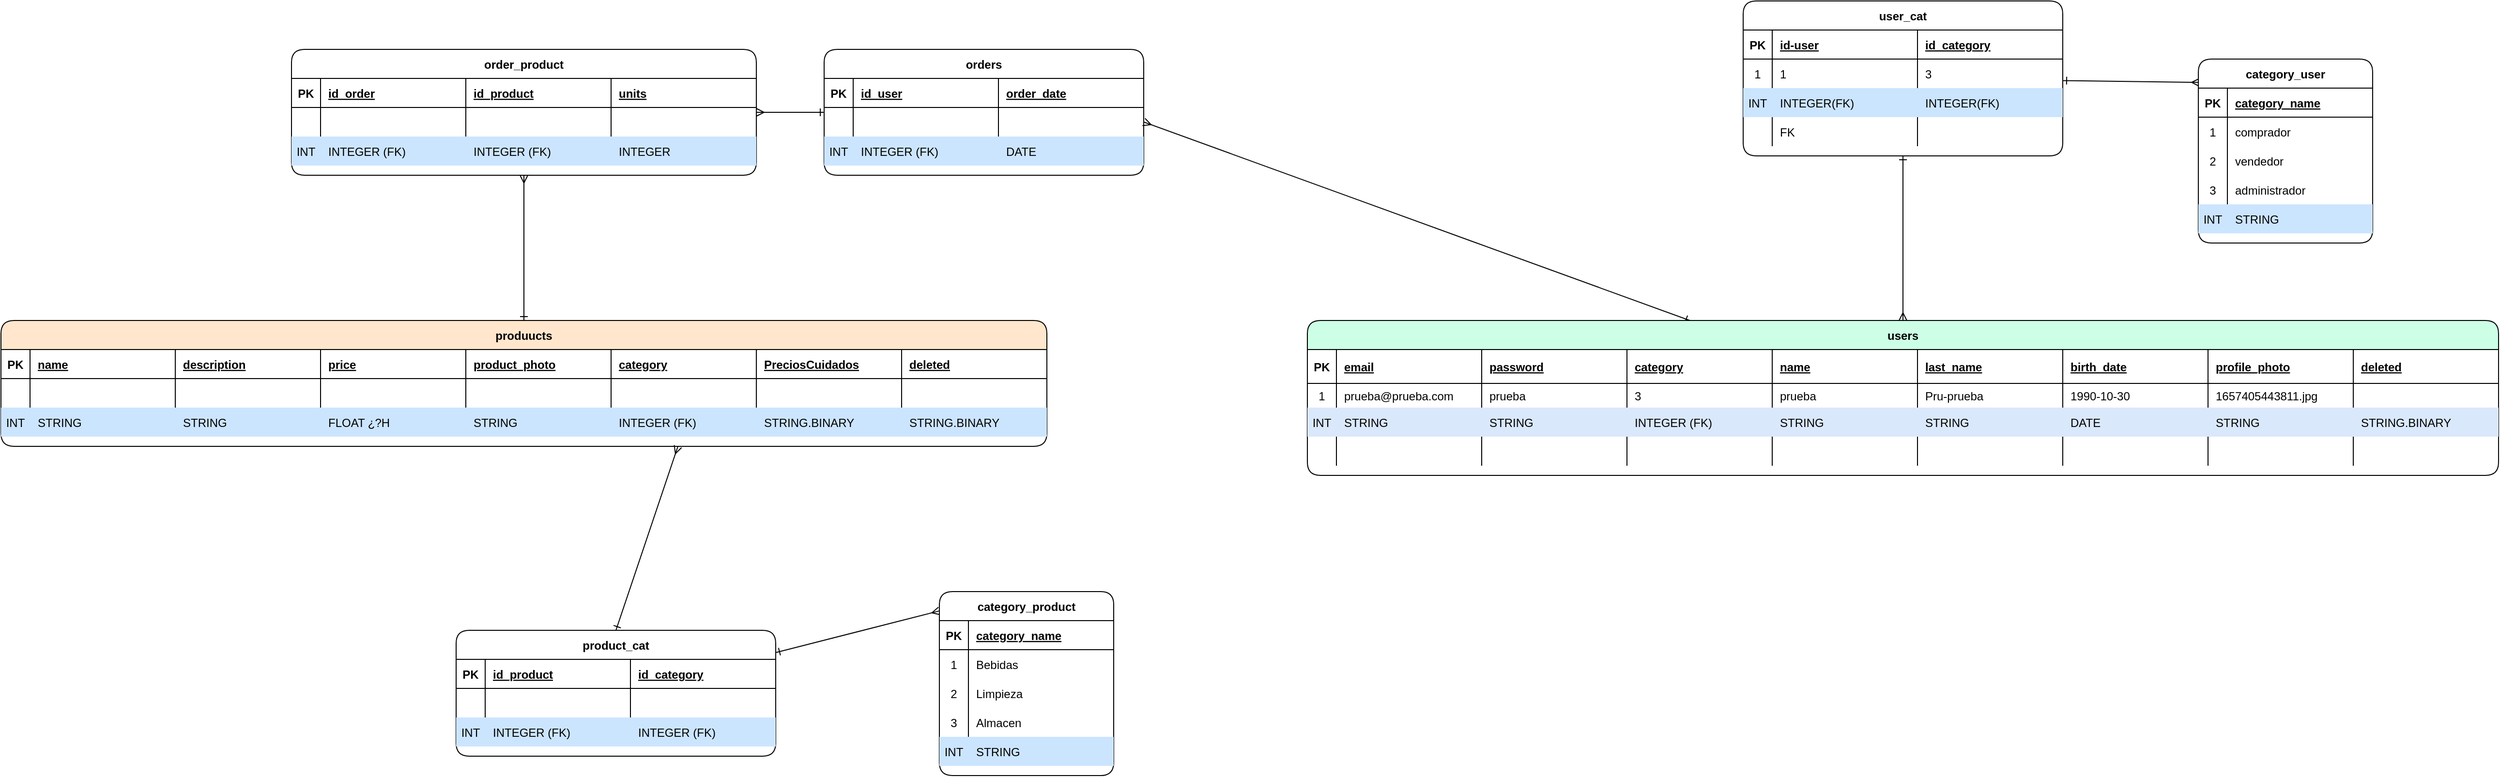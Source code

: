 <mxfile version="20.2.0" type="device"><diagram id="ML8vvnoUHWW7_zt8eiBp" name="Página-1"><mxGraphModel dx="5209" dy="1873" grid="1" gridSize="10" guides="1" tooltips="1" connect="1" arrows="1" fold="1" page="1" pageScale="1" pageWidth="827" pageHeight="1169" math="0" shadow="0"><root><mxCell id="0"/><mxCell id="1" parent="0"/><mxCell id="_Zg2dZvcZJ-dW3IkxhzE-44" style="rounded=0;orthogonalLoop=1;jettySize=auto;html=1;endArrow=ERmany;endFill=0;startArrow=ERone;startFill=0;entryX=0.006;entryY=0.127;entryDx=0;entryDy=0;entryPerimeter=0;" parent="1" source="_Zg2dZvcZJ-dW3IkxhzE-173" target="_Zg2dZvcZJ-dW3IkxhzE-190" edge="1"><mxGeometry relative="1" as="geometry"><mxPoint x="495.0" y="-3.636" as="targetPoint"/><mxPoint x="170" y="40" as="sourcePoint"/></mxGeometry></mxCell><mxCell id="_Zg2dZvcZJ-dW3IkxhzE-116" style="edgeStyle=none;rounded=0;orthogonalLoop=1;jettySize=auto;html=1;startArrow=ERmany;startFill=0;endArrow=ERone;endFill=0;entryX=0.5;entryY=0;entryDx=0;entryDy=0;" parent="1" target="OZj-NjnD5PyGiq6XhZrw-50" edge="1"><mxGeometry relative="1" as="geometry"><mxPoint x="-860" y="490" as="sourcePoint"/><Array as="points"/></mxGeometry></mxCell><mxCell id="_Zg2dZvcZJ-dW3IkxhzE-114" style="edgeStyle=none;rounded=0;orthogonalLoop=1;jettySize=auto;html=1;startArrow=ERone;startFill=0;endArrow=ERmany;endFill=0;" parent="1" source="_Zg2dZvcZJ-dW3IkxhzE-204" target="OZj-NjnD5PyGiq6XhZrw-85" edge="1"><mxGeometry relative="1" as="geometry"><Array as="points"/><mxPoint x="-320" y="180" as="sourcePoint"/></mxGeometry></mxCell><mxCell id="_Zg2dZvcZJ-dW3IkxhzE-168" style="edgeStyle=none;rounded=0;orthogonalLoop=1;jettySize=auto;html=1;startArrow=ERone;startFill=0;endArrow=ERmany;endFill=0;" parent="1" source="OZj-NjnD5PyGiq6XhZrw-17" target="OZj-NjnD5PyGiq6XhZrw-85" edge="1"><mxGeometry relative="1" as="geometry"><mxPoint x="-1080" y="20" as="targetPoint"/><mxPoint x="-1147.1" y="351.77" as="sourcePoint"/></mxGeometry></mxCell><mxCell id="_Zg2dZvcZJ-dW3IkxhzE-113" style="edgeStyle=none;rounded=0;orthogonalLoop=1;jettySize=auto;html=1;endArrow=ERmany;endFill=0;startArrow=ERone;startFill=0;entryX=1;entryY=0.5;entryDx=0;entryDy=0;" parent="1" source="_Zg2dZvcZJ-dW3IkxhzE-134" target="_Zg2dZvcZJ-dW3IkxhzE-214" edge="1"><mxGeometry relative="1" as="geometry"><mxPoint x="-10" y="250" as="sourcePoint"/></mxGeometry></mxCell><mxCell id="_Zg2dZvcZJ-dW3IkxhzE-109" style="rounded=0;orthogonalLoop=1;jettySize=auto;html=1;endArrow=ERmany;endFill=0;startArrow=ERone;startFill=0;entryX=0;entryY=0.105;entryDx=0;entryDy=0;entryPerimeter=0;" parent="1" target="OZj-NjnD5PyGiq6XhZrw-128" edge="1" source="OZj-NjnD5PyGiq6XhZrw-50"><mxGeometry relative="1" as="geometry"><mxPoint x="-430" y="720" as="targetPoint"/><mxPoint x="-865" y="730" as="sourcePoint"/></mxGeometry></mxCell><mxCell id="_Zg2dZvcZJ-dW3IkxhzE-134" value="users" style="shape=table;startSize=30;container=1;collapsible=1;childLayout=tableLayout;fixedRows=1;rowLines=0;fontStyle=1;align=center;resizeLast=1;rounded=1;fillColor=#CCFFE6;" parent="1" vertex="1"><mxGeometry x="-210" y="360" width="1230" height="160" as="geometry"><mxRectangle x="-170" y="370" width="90" height="30" as="alternateBounds"/></mxGeometry></mxCell><mxCell id="_Zg2dZvcZJ-dW3IkxhzE-135" value="" style="shape=tableRow;horizontal=0;startSize=0;swimlaneHead=0;swimlaneBody=0;fillColor=none;collapsible=0;dropTarget=0;points=[[0,0.5],[1,0.5]];portConstraint=eastwest;top=0;left=0;right=0;bottom=1;rounded=1;" parent="_Zg2dZvcZJ-dW3IkxhzE-134" vertex="1"><mxGeometry y="30" width="1230" height="35" as="geometry"/></mxCell><mxCell id="_Zg2dZvcZJ-dW3IkxhzE-136" value="PK" style="shape=partialRectangle;connectable=0;fillColor=none;top=0;left=0;bottom=0;right=0;fontStyle=1;overflow=hidden;rounded=1;" parent="_Zg2dZvcZJ-dW3IkxhzE-135" vertex="1"><mxGeometry width="30" height="35" as="geometry"><mxRectangle width="30" height="35" as="alternateBounds"/></mxGeometry></mxCell><mxCell id="_Zg2dZvcZJ-dW3IkxhzE-137" value="email" style="shape=partialRectangle;connectable=0;fillColor=none;top=0;left=0;bottom=0;right=0;align=left;spacingLeft=6;fontStyle=5;overflow=hidden;rounded=1;" parent="_Zg2dZvcZJ-dW3IkxhzE-135" vertex="1"><mxGeometry x="30" width="150" height="35" as="geometry"><mxRectangle width="150" height="35" as="alternateBounds"/></mxGeometry></mxCell><mxCell id="_Zg2dZvcZJ-dW3IkxhzE-148" value="password" style="shape=partialRectangle;connectable=0;fillColor=none;top=0;left=0;bottom=0;right=0;align=left;spacingLeft=6;fontStyle=5;overflow=hidden;rounded=1;" parent="_Zg2dZvcZJ-dW3IkxhzE-135" vertex="1"><mxGeometry x="180" width="150" height="35" as="geometry"><mxRectangle width="150" height="35" as="alternateBounds"/></mxGeometry></mxCell><mxCell id="_Zg2dZvcZJ-dW3IkxhzE-164" value="category" style="shape=partialRectangle;connectable=0;fillColor=none;top=0;left=0;bottom=0;right=0;align=left;spacingLeft=6;fontStyle=5;overflow=hidden;rounded=1;" parent="_Zg2dZvcZJ-dW3IkxhzE-135" vertex="1"><mxGeometry x="330" width="150" height="35" as="geometry"><mxRectangle width="150" height="35" as="alternateBounds"/></mxGeometry></mxCell><mxCell id="_Zg2dZvcZJ-dW3IkxhzE-160" value="name" style="shape=partialRectangle;connectable=0;fillColor=none;top=0;left=0;bottom=0;right=0;align=left;spacingLeft=6;fontStyle=5;overflow=hidden;rounded=1;" parent="_Zg2dZvcZJ-dW3IkxhzE-135" vertex="1"><mxGeometry x="480" width="150" height="35" as="geometry"><mxRectangle width="150" height="35" as="alternateBounds"/></mxGeometry></mxCell><mxCell id="_Zg2dZvcZJ-dW3IkxhzE-156" value="last_name" style="shape=partialRectangle;connectable=0;fillColor=none;top=0;left=0;bottom=0;right=0;align=left;spacingLeft=6;fontStyle=5;overflow=hidden;rounded=1;" parent="_Zg2dZvcZJ-dW3IkxhzE-135" vertex="1"><mxGeometry x="630" width="150" height="35" as="geometry"><mxRectangle width="150" height="35" as="alternateBounds"/></mxGeometry></mxCell><mxCell id="_Zg2dZvcZJ-dW3IkxhzE-152" value="birth_date" style="shape=partialRectangle;connectable=0;fillColor=none;top=0;left=0;bottom=0;right=0;align=left;spacingLeft=6;fontStyle=5;overflow=hidden;rounded=1;" parent="_Zg2dZvcZJ-dW3IkxhzE-135" vertex="1"><mxGeometry x="780" width="150" height="35" as="geometry"><mxRectangle width="150" height="35" as="alternateBounds"/></mxGeometry></mxCell><mxCell id="_Zg2dZvcZJ-dW3IkxhzE-169" value="profile_photo" style="shape=partialRectangle;connectable=0;fillColor=none;top=0;left=0;bottom=0;right=0;align=left;spacingLeft=6;fontStyle=5;overflow=hidden;rounded=1;" parent="_Zg2dZvcZJ-dW3IkxhzE-135" vertex="1"><mxGeometry x="930" width="150" height="35" as="geometry"><mxRectangle width="150" height="35" as="alternateBounds"/></mxGeometry></mxCell><mxCell id="OZj-NjnD5PyGiq6XhZrw-147" value="deleted" style="shape=partialRectangle;connectable=0;fillColor=none;top=0;left=0;bottom=0;right=0;align=left;spacingLeft=6;fontStyle=5;overflow=hidden;rounded=1;" vertex="1" parent="_Zg2dZvcZJ-dW3IkxhzE-135"><mxGeometry x="1080" width="150" height="35" as="geometry"><mxRectangle width="150" height="35" as="alternateBounds"/></mxGeometry></mxCell><mxCell id="_Zg2dZvcZJ-dW3IkxhzE-138" value="" style="shape=tableRow;horizontal=0;startSize=0;swimlaneHead=0;swimlaneBody=0;fillColor=none;collapsible=0;dropTarget=0;points=[[0,0.5],[1,0.5]];portConstraint=eastwest;top=0;left=0;right=0;bottom=0;rounded=1;" parent="_Zg2dZvcZJ-dW3IkxhzE-134" vertex="1"><mxGeometry y="65" width="1230" height="25" as="geometry"/></mxCell><mxCell id="_Zg2dZvcZJ-dW3IkxhzE-139" value="1" style="shape=partialRectangle;connectable=0;fillColor=none;top=0;left=0;bottom=0;right=0;editable=1;overflow=hidden;rounded=1;" parent="_Zg2dZvcZJ-dW3IkxhzE-138" vertex="1"><mxGeometry width="30" height="25" as="geometry"><mxRectangle width="30" height="25" as="alternateBounds"/></mxGeometry></mxCell><mxCell id="_Zg2dZvcZJ-dW3IkxhzE-140" value="prueba@prueba.com" style="shape=partialRectangle;connectable=0;fillColor=none;top=0;left=0;bottom=0;right=0;align=left;spacingLeft=6;overflow=hidden;rounded=1;" parent="_Zg2dZvcZJ-dW3IkxhzE-138" vertex="1"><mxGeometry x="30" width="150" height="25" as="geometry"><mxRectangle width="150" height="25" as="alternateBounds"/></mxGeometry></mxCell><mxCell id="_Zg2dZvcZJ-dW3IkxhzE-149" value="prueba" style="shape=partialRectangle;connectable=0;fillColor=none;top=0;left=0;bottom=0;right=0;align=left;spacingLeft=6;overflow=hidden;rounded=1;" parent="_Zg2dZvcZJ-dW3IkxhzE-138" vertex="1"><mxGeometry x="180" width="150" height="25" as="geometry"><mxRectangle width="150" height="25" as="alternateBounds"/></mxGeometry></mxCell><mxCell id="_Zg2dZvcZJ-dW3IkxhzE-165" value="3" style="shape=partialRectangle;connectable=0;fillColor=none;top=0;left=0;bottom=0;right=0;align=left;spacingLeft=6;overflow=hidden;rounded=1;" parent="_Zg2dZvcZJ-dW3IkxhzE-138" vertex="1"><mxGeometry x="330" width="150" height="25" as="geometry"><mxRectangle width="150" height="25" as="alternateBounds"/></mxGeometry></mxCell><mxCell id="_Zg2dZvcZJ-dW3IkxhzE-161" value="prueba" style="shape=partialRectangle;connectable=0;fillColor=none;top=0;left=0;bottom=0;right=0;align=left;spacingLeft=6;overflow=hidden;rounded=1;" parent="_Zg2dZvcZJ-dW3IkxhzE-138" vertex="1"><mxGeometry x="480" width="150" height="25" as="geometry"><mxRectangle width="150" height="25" as="alternateBounds"/></mxGeometry></mxCell><mxCell id="_Zg2dZvcZJ-dW3IkxhzE-157" value="Pru-prueba" style="shape=partialRectangle;connectable=0;fillColor=none;top=0;left=0;bottom=0;right=0;align=left;spacingLeft=6;overflow=hidden;rounded=1;" parent="_Zg2dZvcZJ-dW3IkxhzE-138" vertex="1"><mxGeometry x="630" width="150" height="25" as="geometry"><mxRectangle width="150" height="25" as="alternateBounds"/></mxGeometry></mxCell><mxCell id="_Zg2dZvcZJ-dW3IkxhzE-153" value="1990-10-30" style="shape=partialRectangle;connectable=0;fillColor=none;top=0;left=0;bottom=0;right=0;align=left;spacingLeft=6;overflow=hidden;rounded=1;" parent="_Zg2dZvcZJ-dW3IkxhzE-138" vertex="1"><mxGeometry x="780" width="150" height="25" as="geometry"><mxRectangle width="150" height="25" as="alternateBounds"/></mxGeometry></mxCell><mxCell id="_Zg2dZvcZJ-dW3IkxhzE-170" value="1657405443811.jpg" style="shape=partialRectangle;connectable=0;fillColor=none;top=0;left=0;bottom=0;right=0;align=left;spacingLeft=6;overflow=hidden;rounded=1;" parent="_Zg2dZvcZJ-dW3IkxhzE-138" vertex="1"><mxGeometry x="930" width="150" height="25" as="geometry"><mxRectangle width="150" height="25" as="alternateBounds"/></mxGeometry></mxCell><mxCell id="OZj-NjnD5PyGiq6XhZrw-148" style="shape=partialRectangle;connectable=0;fillColor=none;top=0;left=0;bottom=0;right=0;align=left;spacingLeft=6;overflow=hidden;rounded=1;" vertex="1" parent="_Zg2dZvcZJ-dW3IkxhzE-138"><mxGeometry x="1080" width="150" height="25" as="geometry"><mxRectangle width="150" height="25" as="alternateBounds"/></mxGeometry></mxCell><mxCell id="_Zg2dZvcZJ-dW3IkxhzE-141" value="" style="shape=tableRow;horizontal=0;startSize=0;swimlaneHead=0;swimlaneBody=0;fillColor=none;collapsible=0;dropTarget=0;points=[[0,0.5],[1,0.5]];portConstraint=eastwest;top=0;left=0;right=0;bottom=0;rounded=1;" parent="_Zg2dZvcZJ-dW3IkxhzE-134" vertex="1"><mxGeometry y="90" width="1230" height="30" as="geometry"/></mxCell><mxCell id="_Zg2dZvcZJ-dW3IkxhzE-142" value="INT" style="shape=partialRectangle;connectable=0;fillColor=#dae8fc;top=0;left=0;bottom=0;right=0;editable=1;overflow=hidden;rounded=1;strokeColor=#6c8ebf;" parent="_Zg2dZvcZJ-dW3IkxhzE-141" vertex="1"><mxGeometry width="30" height="30" as="geometry"><mxRectangle width="30" height="30" as="alternateBounds"/></mxGeometry></mxCell><mxCell id="_Zg2dZvcZJ-dW3IkxhzE-143" value="STRING" style="shape=partialRectangle;connectable=0;fillColor=#dae8fc;top=0;left=0;bottom=0;right=0;align=left;spacingLeft=6;overflow=hidden;rounded=1;strokeColor=#6c8ebf;" parent="_Zg2dZvcZJ-dW3IkxhzE-141" vertex="1"><mxGeometry x="30" width="150" height="30" as="geometry"><mxRectangle width="150" height="30" as="alternateBounds"/></mxGeometry></mxCell><mxCell id="_Zg2dZvcZJ-dW3IkxhzE-150" value="STRING" style="shape=partialRectangle;connectable=0;fillColor=#dae8fc;top=0;left=0;bottom=0;right=0;align=left;spacingLeft=6;overflow=hidden;rounded=1;strokeColor=#6c8ebf;" parent="_Zg2dZvcZJ-dW3IkxhzE-141" vertex="1"><mxGeometry x="180" width="150" height="30" as="geometry"><mxRectangle width="150" height="30" as="alternateBounds"/></mxGeometry></mxCell><mxCell id="_Zg2dZvcZJ-dW3IkxhzE-166" value="INTEGER (FK)" style="shape=partialRectangle;connectable=0;fillColor=#dae8fc;top=0;left=0;bottom=0;right=0;align=left;spacingLeft=6;overflow=hidden;rounded=1;strokeColor=#6c8ebf;" parent="_Zg2dZvcZJ-dW3IkxhzE-141" vertex="1"><mxGeometry x="330" width="150" height="30" as="geometry"><mxRectangle width="150" height="30" as="alternateBounds"/></mxGeometry></mxCell><mxCell id="_Zg2dZvcZJ-dW3IkxhzE-162" value="STRING" style="shape=partialRectangle;connectable=0;fillColor=#dae8fc;top=0;left=0;bottom=0;right=0;align=left;spacingLeft=6;overflow=hidden;rounded=1;strokeColor=#6c8ebf;" parent="_Zg2dZvcZJ-dW3IkxhzE-141" vertex="1"><mxGeometry x="480" width="150" height="30" as="geometry"><mxRectangle width="150" height="30" as="alternateBounds"/></mxGeometry></mxCell><mxCell id="_Zg2dZvcZJ-dW3IkxhzE-158" value="STRING" style="shape=partialRectangle;connectable=0;fillColor=#dae8fc;top=0;left=0;bottom=0;right=0;align=left;spacingLeft=6;overflow=hidden;rounded=1;strokeColor=#6c8ebf;" parent="_Zg2dZvcZJ-dW3IkxhzE-141" vertex="1"><mxGeometry x="630" width="150" height="30" as="geometry"><mxRectangle width="150" height="30" as="alternateBounds"/></mxGeometry></mxCell><mxCell id="_Zg2dZvcZJ-dW3IkxhzE-154" value="DATE" style="shape=partialRectangle;connectable=0;fillColor=#dae8fc;top=0;left=0;bottom=0;right=0;align=left;spacingLeft=6;overflow=hidden;rounded=1;strokeColor=#6c8ebf;" parent="_Zg2dZvcZJ-dW3IkxhzE-141" vertex="1"><mxGeometry x="780" width="150" height="30" as="geometry"><mxRectangle width="150" height="30" as="alternateBounds"/></mxGeometry></mxCell><mxCell id="_Zg2dZvcZJ-dW3IkxhzE-171" value="STRING" style="shape=partialRectangle;connectable=0;fillColor=#dae8fc;top=0;left=0;bottom=0;right=0;align=left;spacingLeft=6;overflow=hidden;rounded=1;strokeColor=#6c8ebf;" parent="_Zg2dZvcZJ-dW3IkxhzE-141" vertex="1"><mxGeometry x="930" width="150" height="30" as="geometry"><mxRectangle width="150" height="30" as="alternateBounds"/></mxGeometry></mxCell><mxCell id="OZj-NjnD5PyGiq6XhZrw-149" value="STRING.BINARY " style="shape=partialRectangle;connectable=0;fillColor=#dae8fc;top=0;left=0;bottom=0;right=0;align=left;spacingLeft=6;overflow=hidden;rounded=1;strokeColor=#6c8ebf;" vertex="1" parent="_Zg2dZvcZJ-dW3IkxhzE-141"><mxGeometry x="1080" width="150" height="30" as="geometry"><mxRectangle width="150" height="30" as="alternateBounds"/></mxGeometry></mxCell><mxCell id="_Zg2dZvcZJ-dW3IkxhzE-144" value="" style="shape=tableRow;horizontal=0;startSize=0;swimlaneHead=0;swimlaneBody=0;fillColor=none;collapsible=0;dropTarget=0;points=[[0,0.5],[1,0.5]];portConstraint=eastwest;top=0;left=0;right=0;bottom=0;rounded=1;" parent="_Zg2dZvcZJ-dW3IkxhzE-134" vertex="1"><mxGeometry y="120" width="1230" height="30" as="geometry"/></mxCell><mxCell id="_Zg2dZvcZJ-dW3IkxhzE-145" value="" style="shape=partialRectangle;connectable=0;fillColor=none;top=0;left=0;bottom=0;right=0;editable=1;overflow=hidden;rounded=1;" parent="_Zg2dZvcZJ-dW3IkxhzE-144" vertex="1"><mxGeometry width="30" height="30" as="geometry"><mxRectangle width="30" height="30" as="alternateBounds"/></mxGeometry></mxCell><mxCell id="_Zg2dZvcZJ-dW3IkxhzE-146" value="" style="shape=partialRectangle;connectable=0;fillColor=none;top=0;left=0;bottom=0;right=0;align=left;spacingLeft=6;overflow=hidden;rounded=1;" parent="_Zg2dZvcZJ-dW3IkxhzE-144" vertex="1"><mxGeometry x="30" width="150" height="30" as="geometry"><mxRectangle width="150" height="30" as="alternateBounds"/></mxGeometry></mxCell><mxCell id="_Zg2dZvcZJ-dW3IkxhzE-151" style="shape=partialRectangle;connectable=0;fillColor=none;top=0;left=0;bottom=0;right=0;align=left;spacingLeft=6;overflow=hidden;rounded=1;" parent="_Zg2dZvcZJ-dW3IkxhzE-144" vertex="1"><mxGeometry x="180" width="150" height="30" as="geometry"><mxRectangle width="150" height="30" as="alternateBounds"/></mxGeometry></mxCell><mxCell id="_Zg2dZvcZJ-dW3IkxhzE-167" value="" style="shape=partialRectangle;connectable=0;fillColor=none;top=0;left=0;bottom=0;right=0;align=left;spacingLeft=6;overflow=hidden;rounded=1;" parent="_Zg2dZvcZJ-dW3IkxhzE-144" vertex="1"><mxGeometry x="330" width="150" height="30" as="geometry"><mxRectangle width="150" height="30" as="alternateBounds"/></mxGeometry></mxCell><mxCell id="_Zg2dZvcZJ-dW3IkxhzE-163" style="shape=partialRectangle;connectable=0;fillColor=none;top=0;left=0;bottom=0;right=0;align=left;spacingLeft=6;overflow=hidden;rounded=1;" parent="_Zg2dZvcZJ-dW3IkxhzE-144" vertex="1"><mxGeometry x="480" width="150" height="30" as="geometry"><mxRectangle width="150" height="30" as="alternateBounds"/></mxGeometry></mxCell><mxCell id="_Zg2dZvcZJ-dW3IkxhzE-159" style="shape=partialRectangle;connectable=0;fillColor=none;top=0;left=0;bottom=0;right=0;align=left;spacingLeft=6;overflow=hidden;rounded=1;" parent="_Zg2dZvcZJ-dW3IkxhzE-144" vertex="1"><mxGeometry x="630" width="150" height="30" as="geometry"><mxRectangle width="150" height="30" as="alternateBounds"/></mxGeometry></mxCell><mxCell id="_Zg2dZvcZJ-dW3IkxhzE-155" style="shape=partialRectangle;connectable=0;fillColor=none;top=0;left=0;bottom=0;right=0;align=left;spacingLeft=6;overflow=hidden;rounded=1;" parent="_Zg2dZvcZJ-dW3IkxhzE-144" vertex="1"><mxGeometry x="780" width="150" height="30" as="geometry"><mxRectangle width="150" height="30" as="alternateBounds"/></mxGeometry></mxCell><mxCell id="_Zg2dZvcZJ-dW3IkxhzE-172" style="shape=partialRectangle;connectable=0;fillColor=none;top=0;left=0;bottom=0;right=0;align=left;spacingLeft=6;overflow=hidden;rounded=1;" parent="_Zg2dZvcZJ-dW3IkxhzE-144" vertex="1"><mxGeometry x="930" width="150" height="30" as="geometry"><mxRectangle width="150" height="30" as="alternateBounds"/></mxGeometry></mxCell><mxCell id="OZj-NjnD5PyGiq6XhZrw-150" style="shape=partialRectangle;connectable=0;fillColor=none;top=0;left=0;bottom=0;right=0;align=left;spacingLeft=6;overflow=hidden;rounded=1;" vertex="1" parent="_Zg2dZvcZJ-dW3IkxhzE-144"><mxGeometry x="1080" width="150" height="30" as="geometry"><mxRectangle width="150" height="30" as="alternateBounds"/></mxGeometry></mxCell><mxCell id="_Zg2dZvcZJ-dW3IkxhzE-203" style="edgeStyle=none;rounded=0;orthogonalLoop=1;jettySize=auto;html=1;startArrow=ERone;startFill=0;endArrow=ERmany;endFill=0;" parent="1" source="_Zg2dZvcZJ-dW3IkxhzE-173" target="_Zg2dZvcZJ-dW3IkxhzE-134" edge="1"><mxGeometry relative="1" as="geometry"/></mxCell><mxCell id="_Zg2dZvcZJ-dW3IkxhzE-173" value="user_cat" style="shape=table;startSize=30;container=1;collapsible=1;childLayout=tableLayout;fixedRows=1;rowLines=0;fontStyle=1;align=center;resizeLast=1;rounded=1;" parent="1" vertex="1"><mxGeometry x="240" y="30" width="330" height="160" as="geometry"/></mxCell><mxCell id="_Zg2dZvcZJ-dW3IkxhzE-174" value="" style="shape=tableRow;horizontal=0;startSize=0;swimlaneHead=0;swimlaneBody=0;fillColor=none;collapsible=0;dropTarget=0;points=[[0,0.5],[1,0.5]];portConstraint=eastwest;top=0;left=0;right=0;bottom=1;rounded=1;" parent="_Zg2dZvcZJ-dW3IkxhzE-173" vertex="1"><mxGeometry y="30" width="330" height="30" as="geometry"/></mxCell><mxCell id="_Zg2dZvcZJ-dW3IkxhzE-175" value="PK" style="shape=partialRectangle;connectable=0;fillColor=none;top=0;left=0;bottom=0;right=0;fontStyle=1;overflow=hidden;rounded=1;" parent="_Zg2dZvcZJ-dW3IkxhzE-174" vertex="1"><mxGeometry width="30" height="30" as="geometry"><mxRectangle width="30" height="30" as="alternateBounds"/></mxGeometry></mxCell><mxCell id="_Zg2dZvcZJ-dW3IkxhzE-176" value="id-user" style="shape=partialRectangle;connectable=0;fillColor=none;top=0;left=0;bottom=0;right=0;align=left;spacingLeft=6;fontStyle=5;overflow=hidden;rounded=1;" parent="_Zg2dZvcZJ-dW3IkxhzE-174" vertex="1"><mxGeometry x="30" width="150" height="30" as="geometry"><mxRectangle width="150" height="30" as="alternateBounds"/></mxGeometry></mxCell><mxCell id="_Zg2dZvcZJ-dW3IkxhzE-186" value="id_category" style="shape=partialRectangle;connectable=0;fillColor=none;top=0;left=0;bottom=0;right=0;align=left;spacingLeft=6;fontStyle=5;overflow=hidden;rounded=1;" parent="_Zg2dZvcZJ-dW3IkxhzE-174" vertex="1"><mxGeometry x="180" width="150" height="30" as="geometry"><mxRectangle width="150" height="30" as="alternateBounds"/></mxGeometry></mxCell><mxCell id="_Zg2dZvcZJ-dW3IkxhzE-177" value="" style="shape=tableRow;horizontal=0;startSize=0;swimlaneHead=0;swimlaneBody=0;fillColor=none;collapsible=0;dropTarget=0;points=[[0,0.5],[1,0.5]];portConstraint=eastwest;top=0;left=0;right=0;bottom=0;rounded=1;" parent="_Zg2dZvcZJ-dW3IkxhzE-173" vertex="1"><mxGeometry y="60" width="330" height="30" as="geometry"/></mxCell><mxCell id="_Zg2dZvcZJ-dW3IkxhzE-178" value="1" style="shape=partialRectangle;connectable=0;fillColor=none;top=0;left=0;bottom=0;right=0;editable=1;overflow=hidden;rounded=1;" parent="_Zg2dZvcZJ-dW3IkxhzE-177" vertex="1"><mxGeometry width="30" height="30" as="geometry"><mxRectangle width="30" height="30" as="alternateBounds"/></mxGeometry></mxCell><mxCell id="_Zg2dZvcZJ-dW3IkxhzE-179" value="1" style="shape=partialRectangle;connectable=0;fillColor=none;top=0;left=0;bottom=0;right=0;align=left;spacingLeft=6;overflow=hidden;rounded=1;" parent="_Zg2dZvcZJ-dW3IkxhzE-177" vertex="1"><mxGeometry x="30" width="150" height="30" as="geometry"><mxRectangle width="150" height="30" as="alternateBounds"/></mxGeometry></mxCell><mxCell id="_Zg2dZvcZJ-dW3IkxhzE-187" value="3" style="shape=partialRectangle;connectable=0;fillColor=none;top=0;left=0;bottom=0;right=0;align=left;spacingLeft=6;overflow=hidden;rounded=1;" parent="_Zg2dZvcZJ-dW3IkxhzE-177" vertex="1"><mxGeometry x="180" width="150" height="30" as="geometry"><mxRectangle width="150" height="30" as="alternateBounds"/></mxGeometry></mxCell><mxCell id="_Zg2dZvcZJ-dW3IkxhzE-180" value="" style="shape=tableRow;horizontal=0;startSize=0;swimlaneHead=0;swimlaneBody=0;fillColor=none;collapsible=0;dropTarget=0;points=[[0,0.5],[1,0.5]];portConstraint=eastwest;top=0;left=0;right=0;bottom=0;rounded=1;" parent="_Zg2dZvcZJ-dW3IkxhzE-173" vertex="1"><mxGeometry y="90" width="330" height="30" as="geometry"/></mxCell><mxCell id="_Zg2dZvcZJ-dW3IkxhzE-181" value="INT" style="shape=partialRectangle;connectable=0;fillColor=#CCE5FF;top=0;left=0;bottom=0;right=0;editable=1;overflow=hidden;rounded=1;" parent="_Zg2dZvcZJ-dW3IkxhzE-180" vertex="1"><mxGeometry width="30" height="30" as="geometry"><mxRectangle width="30" height="30" as="alternateBounds"/></mxGeometry></mxCell><mxCell id="_Zg2dZvcZJ-dW3IkxhzE-182" value="INTEGER(FK)" style="shape=partialRectangle;connectable=0;fillColor=#CCE5FF;top=0;left=0;bottom=0;right=0;align=left;spacingLeft=6;overflow=hidden;rounded=1;" parent="_Zg2dZvcZJ-dW3IkxhzE-180" vertex="1"><mxGeometry x="30" width="150" height="30" as="geometry"><mxRectangle width="150" height="30" as="alternateBounds"/></mxGeometry></mxCell><mxCell id="_Zg2dZvcZJ-dW3IkxhzE-188" value="INTEGER(FK)" style="shape=partialRectangle;connectable=0;fillColor=#CCE5FF;top=0;left=0;bottom=0;right=0;align=left;spacingLeft=6;overflow=hidden;rounded=1;" parent="_Zg2dZvcZJ-dW3IkxhzE-180" vertex="1"><mxGeometry x="180" width="150" height="30" as="geometry"><mxRectangle width="150" height="30" as="alternateBounds"/></mxGeometry></mxCell><mxCell id="_Zg2dZvcZJ-dW3IkxhzE-183" value="" style="shape=tableRow;horizontal=0;startSize=0;swimlaneHead=0;swimlaneBody=0;fillColor=none;collapsible=0;dropTarget=0;points=[[0,0.5],[1,0.5]];portConstraint=eastwest;top=0;left=0;right=0;bottom=0;rounded=1;" parent="_Zg2dZvcZJ-dW3IkxhzE-173" vertex="1"><mxGeometry y="120" width="330" height="30" as="geometry"/></mxCell><mxCell id="_Zg2dZvcZJ-dW3IkxhzE-184" value="" style="shape=partialRectangle;connectable=0;fillColor=none;top=0;left=0;bottom=0;right=0;editable=1;overflow=hidden;rounded=1;" parent="_Zg2dZvcZJ-dW3IkxhzE-183" vertex="1"><mxGeometry width="30" height="30" as="geometry"><mxRectangle width="30" height="30" as="alternateBounds"/></mxGeometry></mxCell><mxCell id="_Zg2dZvcZJ-dW3IkxhzE-185" value="FK" style="shape=partialRectangle;connectable=0;fillColor=none;top=0;left=0;bottom=0;right=0;align=left;spacingLeft=6;overflow=hidden;rounded=1;" parent="_Zg2dZvcZJ-dW3IkxhzE-183" vertex="1"><mxGeometry x="30" width="150" height="30" as="geometry"><mxRectangle width="150" height="30" as="alternateBounds"/></mxGeometry></mxCell><mxCell id="_Zg2dZvcZJ-dW3IkxhzE-189" value="" style="shape=partialRectangle;connectable=0;fillColor=none;top=0;left=0;bottom=0;right=0;align=left;spacingLeft=6;overflow=hidden;rounded=1;" parent="_Zg2dZvcZJ-dW3IkxhzE-183" vertex="1"><mxGeometry x="180" width="150" height="30" as="geometry"><mxRectangle width="150" height="30" as="alternateBounds"/></mxGeometry></mxCell><mxCell id="_Zg2dZvcZJ-dW3IkxhzE-190" value="category_user" style="shape=table;startSize=30;container=1;collapsible=1;childLayout=tableLayout;fixedRows=1;rowLines=0;fontStyle=1;align=center;resizeLast=1;rounded=1;" parent="1" vertex="1"><mxGeometry x="710" y="90" width="180" height="190" as="geometry"/></mxCell><mxCell id="_Zg2dZvcZJ-dW3IkxhzE-191" value="" style="shape=tableRow;horizontal=0;startSize=0;swimlaneHead=0;swimlaneBody=0;fillColor=none;collapsible=0;dropTarget=0;points=[[0,0.5],[1,0.5]];portConstraint=eastwest;top=0;left=0;right=0;bottom=1;rounded=1;" parent="_Zg2dZvcZJ-dW3IkxhzE-190" vertex="1"><mxGeometry y="30" width="180" height="30" as="geometry"/></mxCell><mxCell id="_Zg2dZvcZJ-dW3IkxhzE-192" value="PK" style="shape=partialRectangle;connectable=0;fillColor=none;top=0;left=0;bottom=0;right=0;fontStyle=1;overflow=hidden;rounded=1;" parent="_Zg2dZvcZJ-dW3IkxhzE-191" vertex="1"><mxGeometry width="30" height="30" as="geometry"><mxRectangle width="30" height="30" as="alternateBounds"/></mxGeometry></mxCell><mxCell id="_Zg2dZvcZJ-dW3IkxhzE-193" value="category_name" style="shape=partialRectangle;connectable=0;fillColor=none;top=0;left=0;bottom=0;right=0;align=left;spacingLeft=6;fontStyle=5;overflow=hidden;rounded=1;" parent="_Zg2dZvcZJ-dW3IkxhzE-191" vertex="1"><mxGeometry x="30" width="150" height="30" as="geometry"><mxRectangle width="150" height="30" as="alternateBounds"/></mxGeometry></mxCell><mxCell id="_Zg2dZvcZJ-dW3IkxhzE-194" value="" style="shape=tableRow;horizontal=0;startSize=0;swimlaneHead=0;swimlaneBody=0;fillColor=none;collapsible=0;dropTarget=0;points=[[0,0.5],[1,0.5]];portConstraint=eastwest;top=0;left=0;right=0;bottom=0;rounded=1;" parent="_Zg2dZvcZJ-dW3IkxhzE-190" vertex="1"><mxGeometry y="60" width="180" height="30" as="geometry"/></mxCell><mxCell id="_Zg2dZvcZJ-dW3IkxhzE-195" value="1" style="shape=partialRectangle;connectable=0;fillColor=none;top=0;left=0;bottom=0;right=0;editable=1;overflow=hidden;rounded=1;" parent="_Zg2dZvcZJ-dW3IkxhzE-194" vertex="1"><mxGeometry width="30" height="30" as="geometry"><mxRectangle width="30" height="30" as="alternateBounds"/></mxGeometry></mxCell><mxCell id="_Zg2dZvcZJ-dW3IkxhzE-196" value="comprador" style="shape=partialRectangle;connectable=0;fillColor=none;top=0;left=0;bottom=0;right=0;align=left;spacingLeft=6;overflow=hidden;rounded=1;" parent="_Zg2dZvcZJ-dW3IkxhzE-194" vertex="1"><mxGeometry x="30" width="150" height="30" as="geometry"><mxRectangle width="150" height="30" as="alternateBounds"/></mxGeometry></mxCell><mxCell id="_Zg2dZvcZJ-dW3IkxhzE-197" value="" style="shape=tableRow;horizontal=0;startSize=0;swimlaneHead=0;swimlaneBody=0;fillColor=none;collapsible=0;dropTarget=0;points=[[0,0.5],[1,0.5]];portConstraint=eastwest;top=0;left=0;right=0;bottom=0;rounded=1;" parent="_Zg2dZvcZJ-dW3IkxhzE-190" vertex="1"><mxGeometry y="90" width="180" height="30" as="geometry"/></mxCell><mxCell id="_Zg2dZvcZJ-dW3IkxhzE-198" value="2" style="shape=partialRectangle;connectable=0;fillColor=none;top=0;left=0;bottom=0;right=0;editable=1;overflow=hidden;rounded=1;" parent="_Zg2dZvcZJ-dW3IkxhzE-197" vertex="1"><mxGeometry width="30" height="30" as="geometry"><mxRectangle width="30" height="30" as="alternateBounds"/></mxGeometry></mxCell><mxCell id="_Zg2dZvcZJ-dW3IkxhzE-199" value="vendedor" style="shape=partialRectangle;connectable=0;fillColor=none;top=0;left=0;bottom=0;right=0;align=left;spacingLeft=6;overflow=hidden;rounded=1;" parent="_Zg2dZvcZJ-dW3IkxhzE-197" vertex="1"><mxGeometry x="30" width="150" height="30" as="geometry"><mxRectangle width="150" height="30" as="alternateBounds"/></mxGeometry></mxCell><mxCell id="_Zg2dZvcZJ-dW3IkxhzE-200" value="" style="shape=tableRow;horizontal=0;startSize=0;swimlaneHead=0;swimlaneBody=0;fillColor=none;collapsible=0;dropTarget=0;points=[[0,0.5],[1,0.5]];portConstraint=eastwest;top=0;left=0;right=0;bottom=0;rounded=1;" parent="_Zg2dZvcZJ-dW3IkxhzE-190" vertex="1"><mxGeometry y="120" width="180" height="30" as="geometry"/></mxCell><mxCell id="_Zg2dZvcZJ-dW3IkxhzE-201" value="3" style="shape=partialRectangle;connectable=0;fillColor=none;top=0;left=0;bottom=0;right=0;editable=1;overflow=hidden;rounded=1;" parent="_Zg2dZvcZJ-dW3IkxhzE-200" vertex="1"><mxGeometry width="30" height="30" as="geometry"><mxRectangle width="30" height="30" as="alternateBounds"/></mxGeometry></mxCell><mxCell id="_Zg2dZvcZJ-dW3IkxhzE-202" value="administrador" style="shape=partialRectangle;connectable=0;fillColor=none;top=0;left=0;bottom=0;right=0;align=left;spacingLeft=6;overflow=hidden;rounded=1;" parent="_Zg2dZvcZJ-dW3IkxhzE-200" vertex="1"><mxGeometry x="30" width="150" height="30" as="geometry"><mxRectangle width="150" height="30" as="alternateBounds"/></mxGeometry></mxCell><mxCell id="OZj-NjnD5PyGiq6XhZrw-1" style="shape=tableRow;horizontal=0;startSize=0;swimlaneHead=0;swimlaneBody=0;fillColor=none;collapsible=0;dropTarget=0;points=[[0,0.5],[1,0.5]];portConstraint=eastwest;top=0;left=0;right=0;bottom=0;rounded=1;" vertex="1" parent="_Zg2dZvcZJ-dW3IkxhzE-190"><mxGeometry y="150" width="180" height="30" as="geometry"/></mxCell><mxCell id="OZj-NjnD5PyGiq6XhZrw-2" value="INT" style="shape=partialRectangle;connectable=0;fillColor=#CCE5FF;top=0;left=0;bottom=0;right=0;editable=1;overflow=hidden;rounded=1;" vertex="1" parent="OZj-NjnD5PyGiq6XhZrw-1"><mxGeometry width="30" height="30" as="geometry"><mxRectangle width="30" height="30" as="alternateBounds"/></mxGeometry></mxCell><mxCell id="OZj-NjnD5PyGiq6XhZrw-3" value="STRING" style="shape=partialRectangle;connectable=0;fillColor=#CCE5FF;top=0;left=0;bottom=0;right=0;align=left;spacingLeft=6;overflow=hidden;rounded=1;" vertex="1" parent="OZj-NjnD5PyGiq6XhZrw-1"><mxGeometry x="30" width="150" height="30" as="geometry"><mxRectangle width="150" height="30" as="alternateBounds"/></mxGeometry></mxCell><mxCell id="_Zg2dZvcZJ-dW3IkxhzE-204" value="orders" style="shape=table;startSize=30;container=1;collapsible=1;childLayout=tableLayout;fixedRows=1;rowLines=0;fontStyle=1;align=center;resizeLast=1;rounded=1;" parent="1" vertex="1"><mxGeometry x="-709" y="80" width="330" height="130" as="geometry"/></mxCell><mxCell id="_Zg2dZvcZJ-dW3IkxhzE-205" value="" style="shape=tableRow;horizontal=0;startSize=0;swimlaneHead=0;swimlaneBody=0;fillColor=none;collapsible=0;dropTarget=0;points=[[0,0.5],[1,0.5]];portConstraint=eastwest;top=0;left=0;right=0;bottom=1;rounded=1;" parent="_Zg2dZvcZJ-dW3IkxhzE-204" vertex="1"><mxGeometry y="30" width="330" height="30" as="geometry"/></mxCell><mxCell id="_Zg2dZvcZJ-dW3IkxhzE-206" value="PK" style="shape=partialRectangle;connectable=0;fillColor=none;top=0;left=0;bottom=0;right=0;fontStyle=1;overflow=hidden;rounded=1;" parent="_Zg2dZvcZJ-dW3IkxhzE-205" vertex="1"><mxGeometry width="30" height="30" as="geometry"><mxRectangle width="30" height="30" as="alternateBounds"/></mxGeometry></mxCell><mxCell id="_Zg2dZvcZJ-dW3IkxhzE-207" value="id_user" style="shape=partialRectangle;connectable=0;fillColor=none;top=0;left=0;bottom=0;right=0;align=left;spacingLeft=6;fontStyle=5;overflow=hidden;rounded=1;" parent="_Zg2dZvcZJ-dW3IkxhzE-205" vertex="1"><mxGeometry x="30" width="150" height="30" as="geometry"><mxRectangle width="150" height="30" as="alternateBounds"/></mxGeometry></mxCell><mxCell id="_Zg2dZvcZJ-dW3IkxhzE-217" value="order_date" style="shape=partialRectangle;connectable=0;fillColor=none;top=0;left=0;bottom=0;right=0;align=left;spacingLeft=6;fontStyle=5;overflow=hidden;rounded=1;" parent="_Zg2dZvcZJ-dW3IkxhzE-205" vertex="1"><mxGeometry x="180" width="150" height="30" as="geometry"><mxRectangle width="150" height="30" as="alternateBounds"/></mxGeometry></mxCell><mxCell id="_Zg2dZvcZJ-dW3IkxhzE-214" value="" style="shape=tableRow;horizontal=0;startSize=0;swimlaneHead=0;swimlaneBody=0;fillColor=none;collapsible=0;dropTarget=0;points=[[0,0.5],[1,0.5]];portConstraint=eastwest;top=0;left=0;right=0;bottom=0;rounded=1;" parent="_Zg2dZvcZJ-dW3IkxhzE-204" vertex="1"><mxGeometry y="60" width="330" height="30" as="geometry"/></mxCell><mxCell id="_Zg2dZvcZJ-dW3IkxhzE-215" value="" style="shape=partialRectangle;connectable=0;fillColor=none;top=0;left=0;bottom=0;right=0;editable=1;overflow=hidden;rounded=1;" parent="_Zg2dZvcZJ-dW3IkxhzE-214" vertex="1"><mxGeometry width="30" height="30" as="geometry"><mxRectangle width="30" height="30" as="alternateBounds"/></mxGeometry></mxCell><mxCell id="_Zg2dZvcZJ-dW3IkxhzE-216" value="" style="shape=partialRectangle;connectable=0;fillColor=none;top=0;left=0;bottom=0;right=0;align=left;spacingLeft=6;overflow=hidden;rounded=1;" parent="_Zg2dZvcZJ-dW3IkxhzE-214" vertex="1"><mxGeometry x="30" width="150" height="30" as="geometry"><mxRectangle width="150" height="30" as="alternateBounds"/></mxGeometry></mxCell><mxCell id="_Zg2dZvcZJ-dW3IkxhzE-220" style="shape=partialRectangle;connectable=0;fillColor=none;top=0;left=0;bottom=0;right=0;align=left;spacingLeft=6;overflow=hidden;rounded=1;" parent="_Zg2dZvcZJ-dW3IkxhzE-214" vertex="1"><mxGeometry x="180" width="150" height="30" as="geometry"><mxRectangle width="150" height="30" as="alternateBounds"/></mxGeometry></mxCell><mxCell id="OZj-NjnD5PyGiq6XhZrw-111" style="shape=tableRow;horizontal=0;startSize=0;swimlaneHead=0;swimlaneBody=0;fillColor=#CCE5FF;collapsible=0;dropTarget=0;points=[[0,0.5],[1,0.5]];portConstraint=eastwest;top=0;left=0;right=0;bottom=0;rounded=1;" vertex="1" parent="_Zg2dZvcZJ-dW3IkxhzE-204"><mxGeometry y="90" width="330" height="30" as="geometry"/></mxCell><mxCell id="OZj-NjnD5PyGiq6XhZrw-112" value="INT" style="shape=partialRectangle;connectable=0;fillColor=none;top=0;left=0;bottom=0;right=0;editable=1;overflow=hidden;rounded=1;" vertex="1" parent="OZj-NjnD5PyGiq6XhZrw-111"><mxGeometry width="30" height="30" as="geometry"><mxRectangle width="30" height="30" as="alternateBounds"/></mxGeometry></mxCell><mxCell id="OZj-NjnD5PyGiq6XhZrw-113" value="INTEGER (FK)" style="shape=partialRectangle;connectable=0;fillColor=none;top=0;left=0;bottom=0;right=0;align=left;spacingLeft=6;overflow=hidden;rounded=1;" vertex="1" parent="OZj-NjnD5PyGiq6XhZrw-111"><mxGeometry x="30" width="150" height="30" as="geometry"><mxRectangle width="150" height="30" as="alternateBounds"/></mxGeometry></mxCell><mxCell id="OZj-NjnD5PyGiq6XhZrw-114" value="DATE" style="shape=partialRectangle;connectable=0;fillColor=none;top=0;left=0;bottom=0;right=0;align=left;spacingLeft=6;overflow=hidden;rounded=1;" vertex="1" parent="OZj-NjnD5PyGiq6XhZrw-111"><mxGeometry x="180" width="150" height="30" as="geometry"><mxRectangle width="150" height="30" as="alternateBounds"/></mxGeometry></mxCell><mxCell id="OZj-NjnD5PyGiq6XhZrw-17" value="produucts" style="shape=table;startSize=30;container=1;collapsible=1;childLayout=tableLayout;fixedRows=1;rowLines=0;fontStyle=1;align=center;resizeLast=1;rounded=1;fillColor=#FFE6CC;" vertex="1" parent="1"><mxGeometry x="-1559" y="360" width="1080" height="130" as="geometry"/></mxCell><mxCell id="OZj-NjnD5PyGiq6XhZrw-18" value="" style="shape=tableRow;horizontal=0;startSize=0;swimlaneHead=0;swimlaneBody=0;fillColor=none;collapsible=0;dropTarget=0;points=[[0,0.5],[1,0.5]];portConstraint=eastwest;top=0;left=0;right=0;bottom=1;rounded=1;" vertex="1" parent="OZj-NjnD5PyGiq6XhZrw-17"><mxGeometry y="30" width="1080" height="30" as="geometry"/></mxCell><mxCell id="OZj-NjnD5PyGiq6XhZrw-19" value="PK" style="shape=partialRectangle;connectable=0;fillColor=none;top=0;left=0;bottom=0;right=0;fontStyle=1;overflow=hidden;rounded=1;" vertex="1" parent="OZj-NjnD5PyGiq6XhZrw-18"><mxGeometry width="30" height="30" as="geometry"><mxRectangle width="30" height="30" as="alternateBounds"/></mxGeometry></mxCell><mxCell id="OZj-NjnD5PyGiq6XhZrw-20" value="name" style="shape=partialRectangle;connectable=0;fillColor=none;top=0;left=0;bottom=0;right=0;align=left;spacingLeft=6;fontStyle=5;overflow=hidden;rounded=1;" vertex="1" parent="OZj-NjnD5PyGiq6XhZrw-18"><mxGeometry x="30" width="150" height="30" as="geometry"><mxRectangle width="150" height="30" as="alternateBounds"/></mxGeometry></mxCell><mxCell id="OZj-NjnD5PyGiq6XhZrw-21" value="description" style="shape=partialRectangle;connectable=0;fillColor=none;top=0;left=0;bottom=0;right=0;align=left;spacingLeft=6;fontStyle=5;overflow=hidden;rounded=1;" vertex="1" parent="OZj-NjnD5PyGiq6XhZrw-18"><mxGeometry x="180" width="150" height="30" as="geometry"><mxRectangle width="150" height="30" as="alternateBounds"/></mxGeometry></mxCell><mxCell id="OZj-NjnD5PyGiq6XhZrw-46" value="price" style="shape=partialRectangle;connectable=0;fillColor=none;top=0;left=0;bottom=0;right=0;align=left;spacingLeft=6;fontStyle=5;overflow=hidden;rounded=1;" vertex="1" parent="OZj-NjnD5PyGiq6XhZrw-18"><mxGeometry x="330" width="150" height="30" as="geometry"><mxRectangle width="150" height="30" as="alternateBounds"/></mxGeometry></mxCell><mxCell id="OZj-NjnD5PyGiq6XhZrw-42" value="product_photo" style="shape=partialRectangle;connectable=0;fillColor=none;top=0;left=0;bottom=0;right=0;align=left;spacingLeft=6;fontStyle=5;overflow=hidden;rounded=1;" vertex="1" parent="OZj-NjnD5PyGiq6XhZrw-18"><mxGeometry x="480" width="150" height="30" as="geometry"><mxRectangle width="150" height="30" as="alternateBounds"/></mxGeometry></mxCell><mxCell id="OZj-NjnD5PyGiq6XhZrw-38" value="category" style="shape=partialRectangle;connectable=0;fillColor=none;top=0;left=0;bottom=0;right=0;align=left;spacingLeft=6;fontStyle=5;overflow=hidden;rounded=1;" vertex="1" parent="OZj-NjnD5PyGiq6XhZrw-18"><mxGeometry x="630" width="150" height="30" as="geometry"><mxRectangle width="150" height="30" as="alternateBounds"/></mxGeometry></mxCell><mxCell id="OZj-NjnD5PyGiq6XhZrw-34" value="PreciosCuidados" style="shape=partialRectangle;connectable=0;fillColor=none;top=0;left=0;bottom=0;right=0;align=left;spacingLeft=6;fontStyle=5;overflow=hidden;rounded=1;" vertex="1" parent="OZj-NjnD5PyGiq6XhZrw-18"><mxGeometry x="780" width="150" height="30" as="geometry"><mxRectangle width="150" height="30" as="alternateBounds"/></mxGeometry></mxCell><mxCell id="OZj-NjnD5PyGiq6XhZrw-144" value="deleted" style="shape=partialRectangle;connectable=0;fillColor=none;top=0;left=0;bottom=0;right=0;align=left;spacingLeft=6;fontStyle=5;overflow=hidden;rounded=1;" vertex="1" parent="OZj-NjnD5PyGiq6XhZrw-18"><mxGeometry x="930" width="150" height="30" as="geometry"><mxRectangle width="150" height="30" as="alternateBounds"/></mxGeometry></mxCell><mxCell id="OZj-NjnD5PyGiq6XhZrw-26" value="" style="shape=tableRow;horizontal=0;startSize=0;swimlaneHead=0;swimlaneBody=0;fillColor=none;collapsible=0;dropTarget=0;points=[[0,0.5],[1,0.5]];portConstraint=eastwest;top=0;left=0;right=0;bottom=0;rounded=1;" vertex="1" parent="OZj-NjnD5PyGiq6XhZrw-17"><mxGeometry y="60" width="1080" height="30" as="geometry"/></mxCell><mxCell id="OZj-NjnD5PyGiq6XhZrw-27" value="" style="shape=partialRectangle;connectable=0;fillColor=none;top=0;left=0;bottom=0;right=0;editable=1;overflow=hidden;rounded=1;" vertex="1" parent="OZj-NjnD5PyGiq6XhZrw-26"><mxGeometry width="30" height="30" as="geometry"><mxRectangle width="30" height="30" as="alternateBounds"/></mxGeometry></mxCell><mxCell id="OZj-NjnD5PyGiq6XhZrw-28" value="" style="shape=partialRectangle;connectable=0;fillColor=none;top=0;left=0;bottom=0;right=0;align=left;spacingLeft=6;overflow=hidden;rounded=1;" vertex="1" parent="OZj-NjnD5PyGiq6XhZrw-26"><mxGeometry x="30" width="150" height="30" as="geometry"><mxRectangle width="150" height="30" as="alternateBounds"/></mxGeometry></mxCell><mxCell id="OZj-NjnD5PyGiq6XhZrw-29" style="shape=partialRectangle;connectable=0;fillColor=none;top=0;left=0;bottom=0;right=0;align=left;spacingLeft=6;overflow=hidden;rounded=1;" vertex="1" parent="OZj-NjnD5PyGiq6XhZrw-26"><mxGeometry x="180" width="150" height="30" as="geometry"><mxRectangle width="150" height="30" as="alternateBounds"/></mxGeometry></mxCell><mxCell id="OZj-NjnD5PyGiq6XhZrw-48" style="shape=partialRectangle;connectable=0;fillColor=none;top=0;left=0;bottom=0;right=0;align=left;spacingLeft=6;overflow=hidden;rounded=1;" vertex="1" parent="OZj-NjnD5PyGiq6XhZrw-26"><mxGeometry x="330" width="150" height="30" as="geometry"><mxRectangle width="150" height="30" as="alternateBounds"/></mxGeometry></mxCell><mxCell id="OZj-NjnD5PyGiq6XhZrw-44" style="shape=partialRectangle;connectable=0;fillColor=none;top=0;left=0;bottom=0;right=0;align=left;spacingLeft=6;overflow=hidden;rounded=1;" vertex="1" parent="OZj-NjnD5PyGiq6XhZrw-26"><mxGeometry x="480" width="150" height="30" as="geometry"><mxRectangle width="150" height="30" as="alternateBounds"/></mxGeometry></mxCell><mxCell id="OZj-NjnD5PyGiq6XhZrw-40" style="shape=partialRectangle;connectable=0;fillColor=none;top=0;left=0;bottom=0;right=0;align=left;spacingLeft=6;overflow=hidden;rounded=1;" vertex="1" parent="OZj-NjnD5PyGiq6XhZrw-26"><mxGeometry x="630" width="150" height="30" as="geometry"><mxRectangle width="150" height="30" as="alternateBounds"/></mxGeometry></mxCell><mxCell id="OZj-NjnD5PyGiq6XhZrw-36" style="shape=partialRectangle;connectable=0;fillColor=none;top=0;left=0;bottom=0;right=0;align=left;spacingLeft=6;overflow=hidden;rounded=1;" vertex="1" parent="OZj-NjnD5PyGiq6XhZrw-26"><mxGeometry x="780" width="150" height="30" as="geometry"><mxRectangle width="150" height="30" as="alternateBounds"/></mxGeometry></mxCell><mxCell id="OZj-NjnD5PyGiq6XhZrw-145" style="shape=partialRectangle;connectable=0;fillColor=none;top=0;left=0;bottom=0;right=0;align=left;spacingLeft=6;overflow=hidden;rounded=1;" vertex="1" parent="OZj-NjnD5PyGiq6XhZrw-26"><mxGeometry x="930" width="150" height="30" as="geometry"><mxRectangle width="150" height="30" as="alternateBounds"/></mxGeometry></mxCell><mxCell id="OZj-NjnD5PyGiq6XhZrw-115" style="shape=tableRow;horizontal=0;startSize=0;swimlaneHead=0;swimlaneBody=0;fillColor=#CCE5FF;collapsible=0;dropTarget=0;points=[[0,0.5],[1,0.5]];portConstraint=eastwest;top=0;left=0;right=0;bottom=0;rounded=1;" vertex="1" parent="OZj-NjnD5PyGiq6XhZrw-17"><mxGeometry y="90" width="1080" height="30" as="geometry"/></mxCell><mxCell id="OZj-NjnD5PyGiq6XhZrw-116" value="INT" style="shape=partialRectangle;connectable=0;fillColor=none;top=0;left=0;bottom=0;right=0;editable=1;overflow=hidden;rounded=1;" vertex="1" parent="OZj-NjnD5PyGiq6XhZrw-115"><mxGeometry width="30" height="30" as="geometry"><mxRectangle width="30" height="30" as="alternateBounds"/></mxGeometry></mxCell><mxCell id="OZj-NjnD5PyGiq6XhZrw-117" value="STRING" style="shape=partialRectangle;connectable=0;fillColor=none;top=0;left=0;bottom=0;right=0;align=left;spacingLeft=6;overflow=hidden;rounded=1;" vertex="1" parent="OZj-NjnD5PyGiq6XhZrw-115"><mxGeometry x="30" width="150" height="30" as="geometry"><mxRectangle width="150" height="30" as="alternateBounds"/></mxGeometry></mxCell><mxCell id="OZj-NjnD5PyGiq6XhZrw-118" value="STRING" style="shape=partialRectangle;connectable=0;fillColor=none;top=0;left=0;bottom=0;right=0;align=left;spacingLeft=6;overflow=hidden;rounded=1;" vertex="1" parent="OZj-NjnD5PyGiq6XhZrw-115"><mxGeometry x="180" width="150" height="30" as="geometry"><mxRectangle width="150" height="30" as="alternateBounds"/></mxGeometry></mxCell><mxCell id="OZj-NjnD5PyGiq6XhZrw-119" value="FLOAT ¿?H" style="shape=partialRectangle;connectable=0;fillColor=none;top=0;left=0;bottom=0;right=0;align=left;spacingLeft=6;overflow=hidden;rounded=1;" vertex="1" parent="OZj-NjnD5PyGiq6XhZrw-115"><mxGeometry x="330" width="150" height="30" as="geometry"><mxRectangle width="150" height="30" as="alternateBounds"/></mxGeometry></mxCell><mxCell id="OZj-NjnD5PyGiq6XhZrw-120" value="STRING" style="shape=partialRectangle;connectable=0;fillColor=none;top=0;left=0;bottom=0;right=0;align=left;spacingLeft=6;overflow=hidden;rounded=1;" vertex="1" parent="OZj-NjnD5PyGiq6XhZrw-115"><mxGeometry x="480" width="150" height="30" as="geometry"><mxRectangle width="150" height="30" as="alternateBounds"/></mxGeometry></mxCell><mxCell id="OZj-NjnD5PyGiq6XhZrw-121" value="INTEGER (FK)" style="shape=partialRectangle;connectable=0;fillColor=none;top=0;left=0;bottom=0;right=0;align=left;spacingLeft=6;overflow=hidden;rounded=1;" vertex="1" parent="OZj-NjnD5PyGiq6XhZrw-115"><mxGeometry x="630" width="150" height="30" as="geometry"><mxRectangle width="150" height="30" as="alternateBounds"/></mxGeometry></mxCell><mxCell id="OZj-NjnD5PyGiq6XhZrw-122" value="STRING.BINARY " style="shape=partialRectangle;connectable=0;fillColor=none;top=0;left=0;bottom=0;right=0;align=left;spacingLeft=6;overflow=hidden;rounded=1;" vertex="1" parent="OZj-NjnD5PyGiq6XhZrw-115"><mxGeometry x="780" width="150" height="30" as="geometry"><mxRectangle width="150" height="30" as="alternateBounds"/></mxGeometry></mxCell><mxCell id="OZj-NjnD5PyGiq6XhZrw-146" value="STRING.BINARY " style="shape=partialRectangle;connectable=0;fillColor=none;top=0;left=0;bottom=0;right=0;align=left;spacingLeft=6;overflow=hidden;rounded=1;" vertex="1" parent="OZj-NjnD5PyGiq6XhZrw-115"><mxGeometry x="930" width="150" height="30" as="geometry"><mxRectangle width="150" height="30" as="alternateBounds"/></mxGeometry></mxCell><mxCell id="OZj-NjnD5PyGiq6XhZrw-50" value="product_cat" style="shape=table;startSize=30;container=1;collapsible=1;childLayout=tableLayout;fixedRows=1;rowLines=0;fontStyle=1;align=center;resizeLast=1;rounded=1;" vertex="1" parent="1"><mxGeometry x="-1089" y="680" width="330" height="130" as="geometry"/></mxCell><mxCell id="OZj-NjnD5PyGiq6XhZrw-51" value="" style="shape=tableRow;horizontal=0;startSize=0;swimlaneHead=0;swimlaneBody=0;fillColor=none;collapsible=0;dropTarget=0;points=[[0,0.5],[1,0.5]];portConstraint=eastwest;top=0;left=0;right=0;bottom=1;rounded=1;" vertex="1" parent="OZj-NjnD5PyGiq6XhZrw-50"><mxGeometry y="30" width="330" height="30" as="geometry"/></mxCell><mxCell id="OZj-NjnD5PyGiq6XhZrw-52" value="PK" style="shape=partialRectangle;connectable=0;fillColor=none;top=0;left=0;bottom=0;right=0;fontStyle=1;overflow=hidden;rounded=1;" vertex="1" parent="OZj-NjnD5PyGiq6XhZrw-51"><mxGeometry width="30" height="30" as="geometry"><mxRectangle width="30" height="30" as="alternateBounds"/></mxGeometry></mxCell><mxCell id="OZj-NjnD5PyGiq6XhZrw-53" value="id_product" style="shape=partialRectangle;connectable=0;fillColor=none;top=0;left=0;bottom=0;right=0;align=left;spacingLeft=6;fontStyle=5;overflow=hidden;rounded=1;" vertex="1" parent="OZj-NjnD5PyGiq6XhZrw-51"><mxGeometry x="30" width="150" height="30" as="geometry"><mxRectangle width="150" height="30" as="alternateBounds"/></mxGeometry></mxCell><mxCell id="OZj-NjnD5PyGiq6XhZrw-54" value="id_category" style="shape=partialRectangle;connectable=0;fillColor=none;top=0;left=0;bottom=0;right=0;align=left;spacingLeft=6;fontStyle=5;overflow=hidden;rounded=1;" vertex="1" parent="OZj-NjnD5PyGiq6XhZrw-51"><mxGeometry x="180" width="150" height="30" as="geometry"><mxRectangle width="150" height="30" as="alternateBounds"/></mxGeometry></mxCell><mxCell id="OZj-NjnD5PyGiq6XhZrw-59" value="" style="shape=tableRow;horizontal=0;startSize=0;swimlaneHead=0;swimlaneBody=0;fillColor=none;collapsible=0;dropTarget=0;points=[[0,0.5],[1,0.5]];portConstraint=eastwest;top=0;left=0;right=0;bottom=0;rounded=1;" vertex="1" parent="OZj-NjnD5PyGiq6XhZrw-50"><mxGeometry y="60" width="330" height="30" as="geometry"/></mxCell><mxCell id="OZj-NjnD5PyGiq6XhZrw-60" value="" style="shape=partialRectangle;connectable=0;fillColor=none;top=0;left=0;bottom=0;right=0;editable=1;overflow=hidden;rounded=1;" vertex="1" parent="OZj-NjnD5PyGiq6XhZrw-59"><mxGeometry width="30" height="30" as="geometry"><mxRectangle width="30" height="30" as="alternateBounds"/></mxGeometry></mxCell><mxCell id="OZj-NjnD5PyGiq6XhZrw-61" value="" style="shape=partialRectangle;connectable=0;fillColor=none;top=0;left=0;bottom=0;right=0;align=left;spacingLeft=6;overflow=hidden;rounded=1;" vertex="1" parent="OZj-NjnD5PyGiq6XhZrw-59"><mxGeometry x="30" width="150" height="30" as="geometry"><mxRectangle width="150" height="30" as="alternateBounds"/></mxGeometry></mxCell><mxCell id="OZj-NjnD5PyGiq6XhZrw-62" style="shape=partialRectangle;connectable=0;fillColor=none;top=0;left=0;bottom=0;right=0;align=left;spacingLeft=6;overflow=hidden;rounded=1;" vertex="1" parent="OZj-NjnD5PyGiq6XhZrw-59"><mxGeometry x="180" width="150" height="30" as="geometry"><mxRectangle width="150" height="30" as="alternateBounds"/></mxGeometry></mxCell><mxCell id="OZj-NjnD5PyGiq6XhZrw-63" value="" style="shape=tableRow;horizontal=0;startSize=0;swimlaneHead=0;swimlaneBody=0;fillColor=#CCE5FF;collapsible=0;dropTarget=0;points=[[0,0.5],[1,0.5]];portConstraint=eastwest;top=0;left=0;right=0;bottom=0;rounded=1;" vertex="1" parent="OZj-NjnD5PyGiq6XhZrw-50"><mxGeometry y="90" width="330" height="30" as="geometry"/></mxCell><mxCell id="OZj-NjnD5PyGiq6XhZrw-64" value="INT" style="shape=partialRectangle;connectable=0;fillColor=none;top=0;left=0;bottom=0;right=0;editable=1;overflow=hidden;rounded=1;" vertex="1" parent="OZj-NjnD5PyGiq6XhZrw-63"><mxGeometry width="30" height="30" as="geometry"><mxRectangle width="30" height="30" as="alternateBounds"/></mxGeometry></mxCell><mxCell id="OZj-NjnD5PyGiq6XhZrw-65" value="INTEGER (FK)" style="shape=partialRectangle;connectable=0;fillColor=none;top=0;left=0;bottom=0;right=0;align=left;spacingLeft=6;overflow=hidden;rounded=1;" vertex="1" parent="OZj-NjnD5PyGiq6XhZrw-63"><mxGeometry x="30" width="150" height="30" as="geometry"><mxRectangle width="150" height="30" as="alternateBounds"/></mxGeometry></mxCell><mxCell id="OZj-NjnD5PyGiq6XhZrw-66" value="INTEGER (FK)" style="shape=partialRectangle;connectable=0;fillColor=none;top=0;left=0;bottom=0;right=0;align=left;spacingLeft=6;overflow=hidden;rounded=1;" vertex="1" parent="OZj-NjnD5PyGiq6XhZrw-63"><mxGeometry x="180" width="150" height="30" as="geometry"><mxRectangle width="150" height="30" as="alternateBounds"/></mxGeometry></mxCell><mxCell id="OZj-NjnD5PyGiq6XhZrw-85" value="order_product" style="shape=table;startSize=30;container=1;collapsible=1;childLayout=tableLayout;fixedRows=1;rowLines=0;fontStyle=1;align=center;resizeLast=1;rounded=1;" vertex="1" parent="1"><mxGeometry x="-1259" y="80" width="480" height="130" as="geometry"/></mxCell><mxCell id="OZj-NjnD5PyGiq6XhZrw-86" value="" style="shape=tableRow;horizontal=0;startSize=0;swimlaneHead=0;swimlaneBody=0;fillColor=none;collapsible=0;dropTarget=0;points=[[0,0.5],[1,0.5]];portConstraint=eastwest;top=0;left=0;right=0;bottom=1;rounded=1;" vertex="1" parent="OZj-NjnD5PyGiq6XhZrw-85"><mxGeometry y="30" width="480" height="30" as="geometry"/></mxCell><mxCell id="OZj-NjnD5PyGiq6XhZrw-87" value="PK" style="shape=partialRectangle;connectable=0;fillColor=none;top=0;left=0;bottom=0;right=0;fontStyle=1;overflow=hidden;rounded=1;" vertex="1" parent="OZj-NjnD5PyGiq6XhZrw-86"><mxGeometry width="30" height="30" as="geometry"><mxRectangle width="30" height="30" as="alternateBounds"/></mxGeometry></mxCell><mxCell id="OZj-NjnD5PyGiq6XhZrw-88" value="id_order" style="shape=partialRectangle;connectable=0;fillColor=none;top=0;left=0;bottom=0;right=0;align=left;spacingLeft=6;fontStyle=5;overflow=hidden;rounded=1;" vertex="1" parent="OZj-NjnD5PyGiq6XhZrw-86"><mxGeometry x="30" width="150" height="30" as="geometry"><mxRectangle width="150" height="30" as="alternateBounds"/></mxGeometry></mxCell><mxCell id="OZj-NjnD5PyGiq6XhZrw-89" value="id_product" style="shape=partialRectangle;connectable=0;fillColor=none;top=0;left=0;bottom=0;right=0;align=left;spacingLeft=6;fontStyle=5;overflow=hidden;rounded=1;" vertex="1" parent="OZj-NjnD5PyGiq6XhZrw-86"><mxGeometry x="180" width="150" height="30" as="geometry"><mxRectangle width="150" height="30" as="alternateBounds"/></mxGeometry></mxCell><mxCell id="OZj-NjnD5PyGiq6XhZrw-102" value="units" style="shape=partialRectangle;connectable=0;fillColor=none;top=0;left=0;bottom=0;right=0;align=left;spacingLeft=6;fontStyle=5;overflow=hidden;rounded=1;" vertex="1" parent="OZj-NjnD5PyGiq6XhZrw-86"><mxGeometry x="330" width="150" height="30" as="geometry"><mxRectangle width="150" height="30" as="alternateBounds"/></mxGeometry></mxCell><mxCell id="OZj-NjnD5PyGiq6XhZrw-98" value="" style="shape=tableRow;horizontal=0;startSize=0;swimlaneHead=0;swimlaneBody=0;fillColor=none;collapsible=0;dropTarget=0;points=[[0,0.5],[1,0.5]];portConstraint=eastwest;top=0;left=0;right=0;bottom=0;rounded=1;" vertex="1" parent="OZj-NjnD5PyGiq6XhZrw-85"><mxGeometry y="60" width="480" height="30" as="geometry"/></mxCell><mxCell id="OZj-NjnD5PyGiq6XhZrw-99" value="" style="shape=partialRectangle;connectable=0;fillColor=none;top=0;left=0;bottom=0;right=0;editable=1;overflow=hidden;rounded=1;" vertex="1" parent="OZj-NjnD5PyGiq6XhZrw-98"><mxGeometry width="30" height="30" as="geometry"><mxRectangle width="30" height="30" as="alternateBounds"/></mxGeometry></mxCell><mxCell id="OZj-NjnD5PyGiq6XhZrw-100" value="" style="shape=partialRectangle;connectable=0;fillColor=none;top=0;left=0;bottom=0;right=0;align=left;spacingLeft=6;overflow=hidden;rounded=1;" vertex="1" parent="OZj-NjnD5PyGiq6XhZrw-98"><mxGeometry x="30" width="150" height="30" as="geometry"><mxRectangle width="150" height="30" as="alternateBounds"/></mxGeometry></mxCell><mxCell id="OZj-NjnD5PyGiq6XhZrw-101" style="shape=partialRectangle;connectable=0;fillColor=none;top=0;left=0;bottom=0;right=0;align=left;spacingLeft=6;overflow=hidden;rounded=1;" vertex="1" parent="OZj-NjnD5PyGiq6XhZrw-98"><mxGeometry x="180" width="150" height="30" as="geometry"><mxRectangle width="150" height="30" as="alternateBounds"/></mxGeometry></mxCell><mxCell id="OZj-NjnD5PyGiq6XhZrw-105" style="shape=partialRectangle;connectable=0;fillColor=none;top=0;left=0;bottom=0;right=0;align=left;spacingLeft=6;overflow=hidden;rounded=1;" vertex="1" parent="OZj-NjnD5PyGiq6XhZrw-98"><mxGeometry x="330" width="150" height="30" as="geometry"><mxRectangle width="150" height="30" as="alternateBounds"/></mxGeometry></mxCell><mxCell id="OZj-NjnD5PyGiq6XhZrw-106" style="shape=tableRow;horizontal=0;startSize=0;swimlaneHead=0;swimlaneBody=0;fillColor=#CCE5FF;collapsible=0;dropTarget=0;points=[[0,0.5],[1,0.5]];portConstraint=eastwest;top=0;left=0;right=0;bottom=0;rounded=1;" vertex="1" parent="OZj-NjnD5PyGiq6XhZrw-85"><mxGeometry y="90" width="480" height="30" as="geometry"/></mxCell><mxCell id="OZj-NjnD5PyGiq6XhZrw-107" value="    INT    " style="shape=partialRectangle;connectable=0;fillColor=none;top=0;left=0;bottom=0;right=0;editable=1;overflow=hidden;rounded=1;" vertex="1" parent="OZj-NjnD5PyGiq6XhZrw-106"><mxGeometry width="30" height="30" as="geometry"><mxRectangle width="30" height="30" as="alternateBounds"/></mxGeometry></mxCell><mxCell id="OZj-NjnD5PyGiq6XhZrw-108" value="INTEGER (FK)" style="shape=partialRectangle;connectable=0;fillColor=none;top=0;left=0;bottom=0;right=0;align=left;spacingLeft=6;overflow=hidden;rounded=1;" vertex="1" parent="OZj-NjnD5PyGiq6XhZrw-106"><mxGeometry x="30" width="150" height="30" as="geometry"><mxRectangle width="150" height="30" as="alternateBounds"/></mxGeometry></mxCell><mxCell id="OZj-NjnD5PyGiq6XhZrw-109" value="INTEGER (FK)" style="shape=partialRectangle;connectable=0;fillColor=none;top=0;left=0;bottom=0;right=0;align=left;spacingLeft=6;overflow=hidden;rounded=1;" vertex="1" parent="OZj-NjnD5PyGiq6XhZrw-106"><mxGeometry x="180" width="150" height="30" as="geometry"><mxRectangle width="150" height="30" as="alternateBounds"/></mxGeometry></mxCell><mxCell id="OZj-NjnD5PyGiq6XhZrw-110" value="INTEGER" style="shape=partialRectangle;connectable=0;fillColor=none;top=0;left=0;bottom=0;right=0;align=left;spacingLeft=6;overflow=hidden;rounded=1;" vertex="1" parent="OZj-NjnD5PyGiq6XhZrw-106"><mxGeometry x="330" width="150" height="30" as="geometry"><mxRectangle width="150" height="30" as="alternateBounds"/></mxGeometry></mxCell><mxCell id="OZj-NjnD5PyGiq6XhZrw-128" value="category_product" style="shape=table;startSize=30;container=1;collapsible=1;childLayout=tableLayout;fixedRows=1;rowLines=0;fontStyle=1;align=center;resizeLast=1;rounded=1;" vertex="1" parent="1"><mxGeometry x="-590" y="640" width="180" height="190" as="geometry"/></mxCell><mxCell id="OZj-NjnD5PyGiq6XhZrw-129" value="" style="shape=tableRow;horizontal=0;startSize=0;swimlaneHead=0;swimlaneBody=0;fillColor=none;collapsible=0;dropTarget=0;points=[[0,0.5],[1,0.5]];portConstraint=eastwest;top=0;left=0;right=0;bottom=1;rounded=1;" vertex="1" parent="OZj-NjnD5PyGiq6XhZrw-128"><mxGeometry y="30" width="180" height="30" as="geometry"/></mxCell><mxCell id="OZj-NjnD5PyGiq6XhZrw-130" value="PK" style="shape=partialRectangle;connectable=0;fillColor=none;top=0;left=0;bottom=0;right=0;fontStyle=1;overflow=hidden;rounded=1;" vertex="1" parent="OZj-NjnD5PyGiq6XhZrw-129"><mxGeometry width="30" height="30" as="geometry"><mxRectangle width="30" height="30" as="alternateBounds"/></mxGeometry></mxCell><mxCell id="OZj-NjnD5PyGiq6XhZrw-131" value="category_name" style="shape=partialRectangle;connectable=0;fillColor=none;top=0;left=0;bottom=0;right=0;align=left;spacingLeft=6;fontStyle=5;overflow=hidden;rounded=1;" vertex="1" parent="OZj-NjnD5PyGiq6XhZrw-129"><mxGeometry x="30" width="150" height="30" as="geometry"><mxRectangle width="150" height="30" as="alternateBounds"/></mxGeometry></mxCell><mxCell id="OZj-NjnD5PyGiq6XhZrw-132" value="" style="shape=tableRow;horizontal=0;startSize=0;swimlaneHead=0;swimlaneBody=0;fillColor=none;collapsible=0;dropTarget=0;points=[[0,0.5],[1,0.5]];portConstraint=eastwest;top=0;left=0;right=0;bottom=0;rounded=1;" vertex="1" parent="OZj-NjnD5PyGiq6XhZrw-128"><mxGeometry y="60" width="180" height="30" as="geometry"/></mxCell><mxCell id="OZj-NjnD5PyGiq6XhZrw-133" value="1" style="shape=partialRectangle;connectable=0;fillColor=none;top=0;left=0;bottom=0;right=0;editable=1;overflow=hidden;rounded=1;" vertex="1" parent="OZj-NjnD5PyGiq6XhZrw-132"><mxGeometry width="30" height="30" as="geometry"><mxRectangle width="30" height="30" as="alternateBounds"/></mxGeometry></mxCell><mxCell id="OZj-NjnD5PyGiq6XhZrw-134" value="Bebidas" style="shape=partialRectangle;connectable=0;fillColor=none;top=0;left=0;bottom=0;right=0;align=left;spacingLeft=6;overflow=hidden;rounded=1;" vertex="1" parent="OZj-NjnD5PyGiq6XhZrw-132"><mxGeometry x="30" width="150" height="30" as="geometry"><mxRectangle width="150" height="30" as="alternateBounds"/></mxGeometry></mxCell><mxCell id="OZj-NjnD5PyGiq6XhZrw-135" value="" style="shape=tableRow;horizontal=0;startSize=0;swimlaneHead=0;swimlaneBody=0;fillColor=none;collapsible=0;dropTarget=0;points=[[0,0.5],[1,0.5]];portConstraint=eastwest;top=0;left=0;right=0;bottom=0;rounded=1;" vertex="1" parent="OZj-NjnD5PyGiq6XhZrw-128"><mxGeometry y="90" width="180" height="30" as="geometry"/></mxCell><mxCell id="OZj-NjnD5PyGiq6XhZrw-136" value="2" style="shape=partialRectangle;connectable=0;fillColor=none;top=0;left=0;bottom=0;right=0;editable=1;overflow=hidden;rounded=1;" vertex="1" parent="OZj-NjnD5PyGiq6XhZrw-135"><mxGeometry width="30" height="30" as="geometry"><mxRectangle width="30" height="30" as="alternateBounds"/></mxGeometry></mxCell><mxCell id="OZj-NjnD5PyGiq6XhZrw-137" value="Limpieza" style="shape=partialRectangle;connectable=0;fillColor=none;top=0;left=0;bottom=0;right=0;align=left;spacingLeft=6;overflow=hidden;rounded=1;" vertex="1" parent="OZj-NjnD5PyGiq6XhZrw-135"><mxGeometry x="30" width="150" height="30" as="geometry"><mxRectangle width="150" height="30" as="alternateBounds"/></mxGeometry></mxCell><mxCell id="OZj-NjnD5PyGiq6XhZrw-138" value="" style="shape=tableRow;horizontal=0;startSize=0;swimlaneHead=0;swimlaneBody=0;fillColor=none;collapsible=0;dropTarget=0;points=[[0,0.5],[1,0.5]];portConstraint=eastwest;top=0;left=0;right=0;bottom=0;rounded=1;" vertex="1" parent="OZj-NjnD5PyGiq6XhZrw-128"><mxGeometry y="120" width="180" height="30" as="geometry"/></mxCell><mxCell id="OZj-NjnD5PyGiq6XhZrw-139" value="3" style="shape=partialRectangle;connectable=0;fillColor=none;top=0;left=0;bottom=0;right=0;editable=1;overflow=hidden;rounded=1;" vertex="1" parent="OZj-NjnD5PyGiq6XhZrw-138"><mxGeometry width="30" height="30" as="geometry"><mxRectangle width="30" height="30" as="alternateBounds"/></mxGeometry></mxCell><mxCell id="OZj-NjnD5PyGiq6XhZrw-140" value="Almacen" style="shape=partialRectangle;connectable=0;fillColor=none;top=0;left=0;bottom=0;right=0;align=left;spacingLeft=6;overflow=hidden;rounded=1;" vertex="1" parent="OZj-NjnD5PyGiq6XhZrw-138"><mxGeometry x="30" width="150" height="30" as="geometry"><mxRectangle width="150" height="30" as="alternateBounds"/></mxGeometry></mxCell><mxCell id="OZj-NjnD5PyGiq6XhZrw-141" style="shape=tableRow;horizontal=0;startSize=0;swimlaneHead=0;swimlaneBody=0;fillColor=none;collapsible=0;dropTarget=0;points=[[0,0.5],[1,0.5]];portConstraint=eastwest;top=0;left=0;right=0;bottom=0;rounded=1;" vertex="1" parent="OZj-NjnD5PyGiq6XhZrw-128"><mxGeometry y="150" width="180" height="30" as="geometry"/></mxCell><mxCell id="OZj-NjnD5PyGiq6XhZrw-142" value="INT" style="shape=partialRectangle;connectable=0;fillColor=#CCE5FF;top=0;left=0;bottom=0;right=0;editable=1;overflow=hidden;rounded=1;" vertex="1" parent="OZj-NjnD5PyGiq6XhZrw-141"><mxGeometry width="30" height="30" as="geometry"><mxRectangle width="30" height="30" as="alternateBounds"/></mxGeometry></mxCell><mxCell id="OZj-NjnD5PyGiq6XhZrw-143" value="STRING" style="shape=partialRectangle;connectable=0;fillColor=#CCE5FF;top=0;left=0;bottom=0;right=0;align=left;spacingLeft=6;overflow=hidden;rounded=1;" vertex="1" parent="OZj-NjnD5PyGiq6XhZrw-141"><mxGeometry x="30" width="150" height="30" as="geometry"><mxRectangle width="150" height="30" as="alternateBounds"/></mxGeometry></mxCell></root></mxGraphModel></diagram></mxfile>